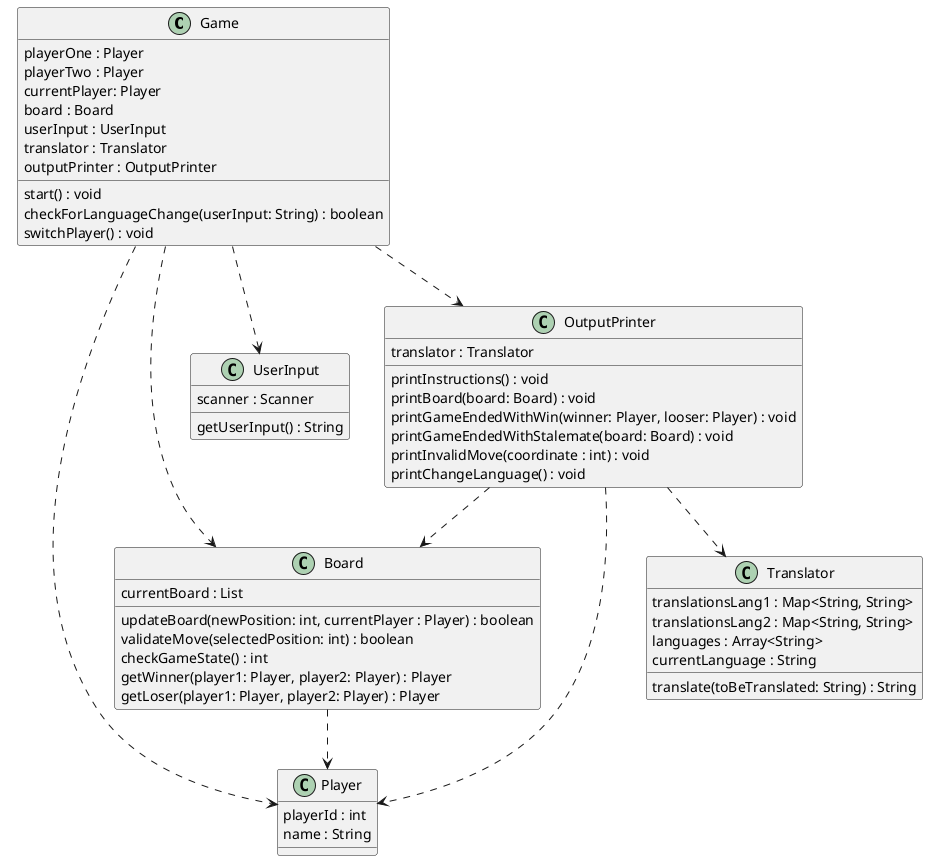 @startuml TicTacToe

class Game {
    playerOne : Player
    playerTwo : Player
    currentPlayer: Player
    board : Board
    userInput : UserInput
    translator : Translator
    outputPrinter : OutputPrinter

    start() : void
    checkForLanguageChange(userInput: String) : boolean
    switchPlayer() : void
}

class Player {
    playerId : int
    name : String
}

class Board {
    currentBoard : List

    updateBoard(newPosition: int, currentPlayer : Player) : boolean
    validateMove(selectedPosition: int) : boolean
    checkGameState() : int
    getWinner(player1: Player, player2: Player) : Player
    getLoser(player1: Player, player2: Player) : Player
}

class Translator {
    translationsLang1 : Map<String, String> 
    translationsLang2 : Map<String, String>
    languages : Array<String>
    currentLanguage : String

    translate(toBeTranslated: String) : String
}

class UserInput {
    scanner : Scanner

    getUserInput() : String
}

class OutputPrinter {
    translator : Translator
    printInstructions() : void
    printBoard(board: Board) : void
    printGameEndedWithWin(winner: Player, looser: Player) : void
    printGameEndedWithStalemate(board: Board) : void
    printInvalidMove(coordinate : int) : void
    printChangeLanguage() : void
}

OutputPrinter ..> Board

OutputPrinter ..> Translator

OutputPrinter ..> Player

Game ..> Player

Game ..> Board

Game ..> UserInput

Game ..> OutputPrinter

Board ..> Player

@enduml